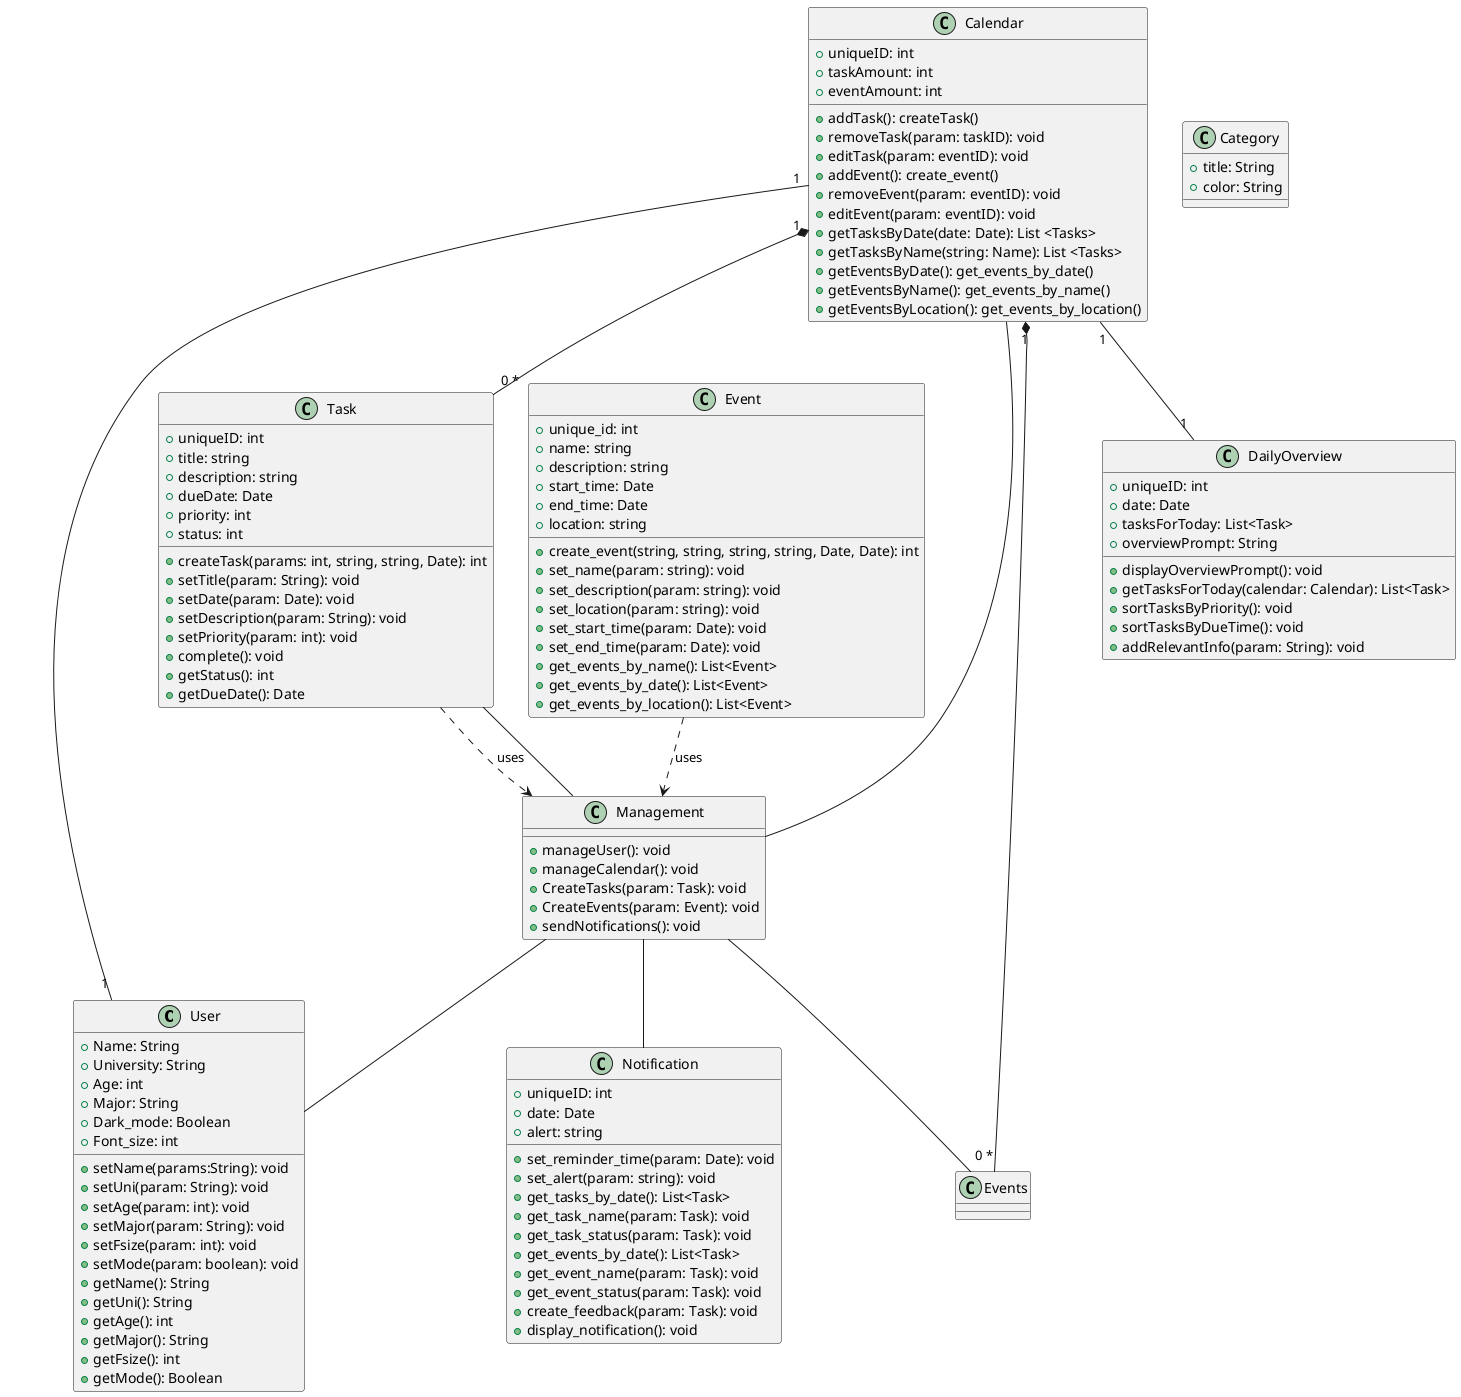@startuml

class User {
  +Name: String
  +University: String
  +Age: int
  +Major: String
  +Dark_mode: Boolean
  +Font_size: int
  +setName(params:String): void
  +setUni(param: String): void
  +setAge(param: int): void
  +setMajor(param: String): void
  +setFsize(param: int): void
  +setMode(param: boolean): void
  +getName(): String
  +getUni(): String
  +getAge(): int
  +getMajor(): String
  +getFsize(): int
  +getMode(): Boolean
 
}

class Calendar {
  +uniqueID: int  
  +taskAmount: int
  +eventAmount: int
  +addTask(): createTask()
  +removeTask(param: taskID): void
  +editTask(param: eventID): void
  +addEvent(): create_event()
  +removeEvent(param: eventID): void
  +editEvent(param: eventID): void
  +getTasksByDate(date: Date): List <Tasks>
  +getTasksByName(string: Name): List <Tasks>
  +getEventsByDate(): get_events_by_date()
  +getEventsByName(): get_events_by_name()
  +getEventsByLocation(): get_events_by_location()
}

class Task {
  +uniqueID: int
  +title: string
  +description: string
  +dueDate: Date
  +priority: int
  +status: int
  +createTask(params: int, string, string, Date): int
  +setTitle(param: String): void
  +setDate(param: Date): void
  +setDescription(param: String): void
  +setPriority(param: int): void
  +complete(): void
  +getStatus(): int
  +getDueDate(): Date
}

class Category {
  +title: String
  +color: String
}

class Notification {
  +uniqueID: int  
  +date: Date
  +alert: string
  
  +set_reminder_time(param: Date): void
  +set_alert(param: string): void
  +get_tasks_by_date(): List<Task>
  +get_task_name(param: Task): void
  +get_task_status(param: Task): void
  +get_events_by_date(): List<Task>
  +get_event_name(param: Task): void
  +get_event_status(param: Task): void
  +create_feedback(param: Task): void
  +display_notification(): void
}

class Event {
  +unique_id: int  
  +name: string
  +description: string
  +start_time: Date
  +end_time: Date
  +location: string
  +create_event(string, string, string, string, Date, Date): int
  +set_name(param: string): void
  +set_description(param: string): void
  +set_location(param: string): void
  +set_start_time(param: Date): void
  +set_end_time(param: Date): void
  +get_events_by_name(): List<Event>
  +get_events_by_date(): List<Event>
  +get_events_by_location(): List<Event>
}

class DailyOverview {
    +uniqueID: int
    +date: Date
    +tasksForToday: List<Task>
    +overviewPrompt: String

    +displayOverviewPrompt(): void
    +getTasksForToday(calendar: Calendar): List<Task>
    +sortTasksByPriority(): void
    +sortTasksByDueTime(): void
    +addRelevantInfo(param: String): void
}

class Management {
  +manageUser(): void
  +manageCalendar(): void
  +CreateTasks(param: Task): void
  +CreateEvents(param: Event): void
  +sendNotifications(): void
}

Management -- User
Management -- Calendar
Management -- Task
Management -- Events
Management -- Notification

Calendar "1" -- "1" User
Calendar "1" *-- "0 *" Task
Calendar "1" *-- "0 *" Events
Task ..> Management: uses
Event ..> Management: uses
Calendar "1" -- "1" DailyOverview


@enduml
